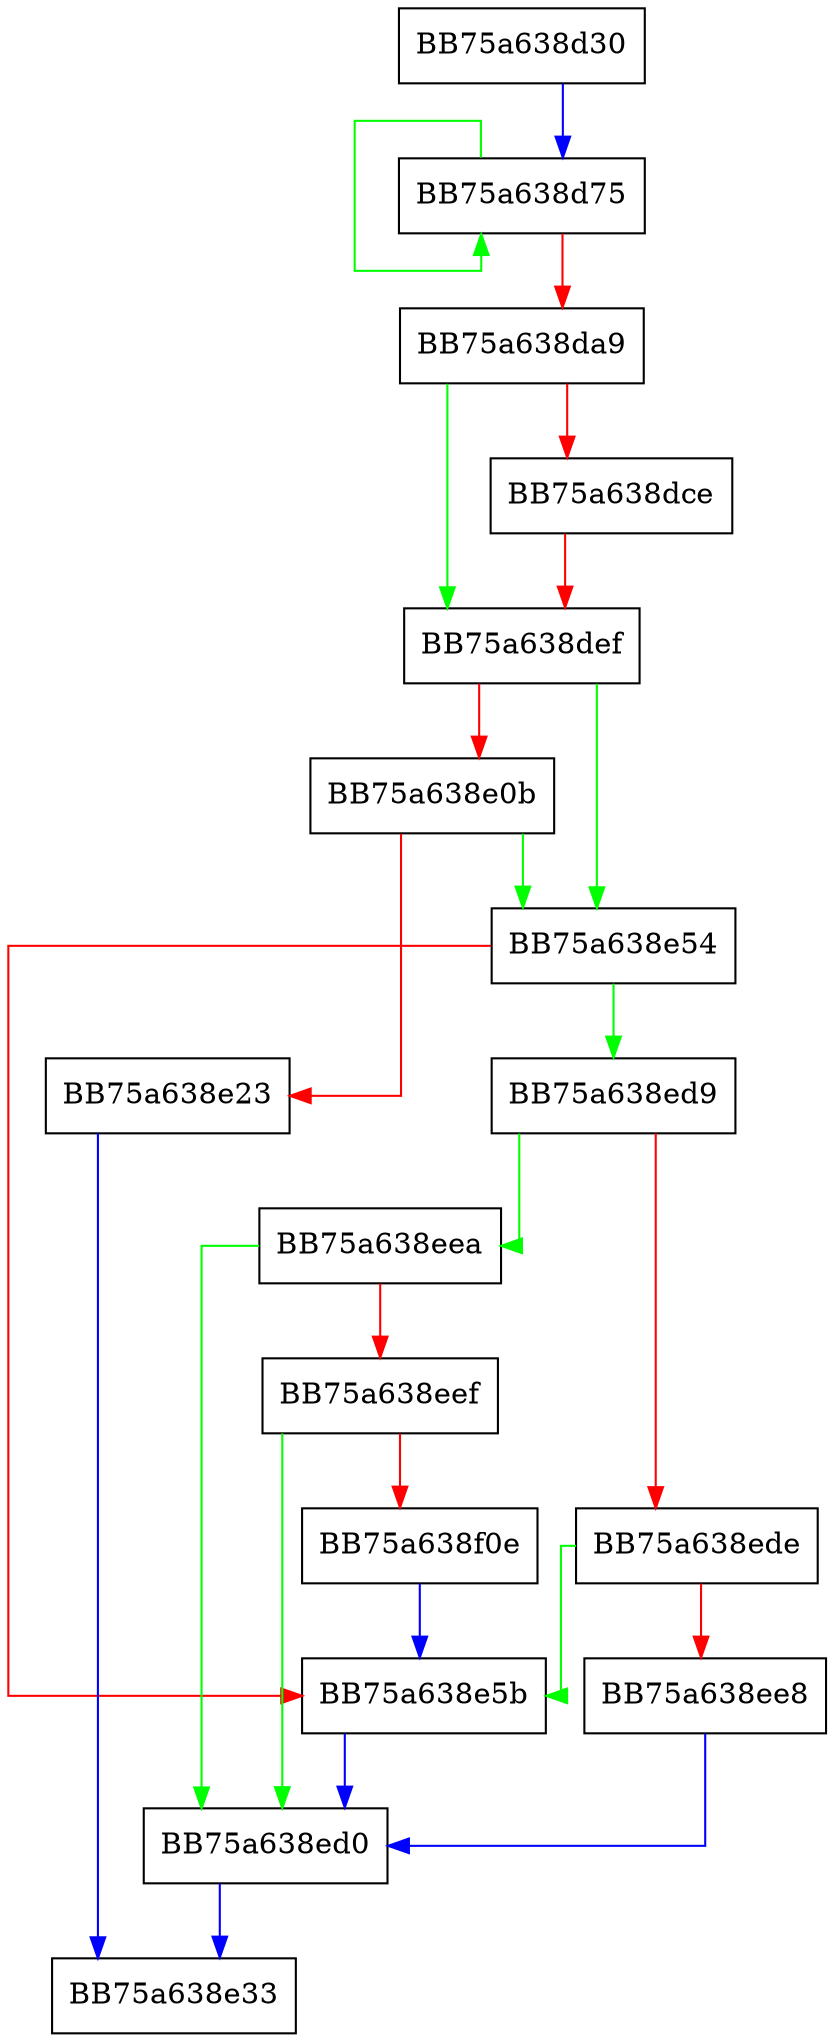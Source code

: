 digraph scan_IL_pattern {
  node [shape="box"];
  graph [splines=ortho];
  BB75a638d30 -> BB75a638d75 [color="blue"];
  BB75a638d75 -> BB75a638d75 [color="green"];
  BB75a638d75 -> BB75a638da9 [color="red"];
  BB75a638da9 -> BB75a638def [color="green"];
  BB75a638da9 -> BB75a638dce [color="red"];
  BB75a638dce -> BB75a638def [color="red"];
  BB75a638def -> BB75a638e54 [color="green"];
  BB75a638def -> BB75a638e0b [color="red"];
  BB75a638e0b -> BB75a638e54 [color="green"];
  BB75a638e0b -> BB75a638e23 [color="red"];
  BB75a638e23 -> BB75a638e33 [color="blue"];
  BB75a638e54 -> BB75a638ed9 [color="green"];
  BB75a638e54 -> BB75a638e5b [color="red"];
  BB75a638e5b -> BB75a638ed0 [color="blue"];
  BB75a638ed0 -> BB75a638e33 [color="blue"];
  BB75a638ed9 -> BB75a638eea [color="green"];
  BB75a638ed9 -> BB75a638ede [color="red"];
  BB75a638ede -> BB75a638e5b [color="green"];
  BB75a638ede -> BB75a638ee8 [color="red"];
  BB75a638ee8 -> BB75a638ed0 [color="blue"];
  BB75a638eea -> BB75a638ed0 [color="green"];
  BB75a638eea -> BB75a638eef [color="red"];
  BB75a638eef -> BB75a638ed0 [color="green"];
  BB75a638eef -> BB75a638f0e [color="red"];
  BB75a638f0e -> BB75a638e5b [color="blue"];
}